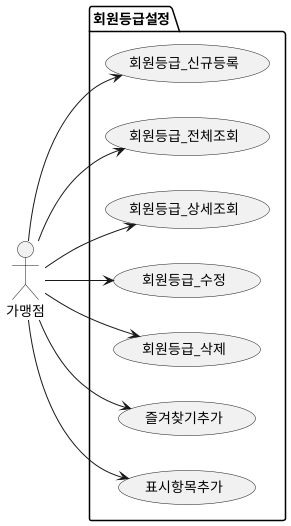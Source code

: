 @startuml Sample Usecase

left to right direction

actor "가맹점" as store

package 회원등급설정{
  usecase 회원등급_신규등록 AS UG10
  usecase 회원등급_전체조회 AS UG11
  usecase 회원등급_상세조회 AS UG12
  usecase 회원등급_수정 AS UG13
  usecase 회원등급_삭제 AS UG14
  usecase 즐겨찾기추가 AS UG15
  usecase 표시항목추가 AS UG16
}

store --> UG10
store --> UG11
store --> UG12
store --> UG13
store --> UG14
store --> UG15
store --> UG16


@enduml